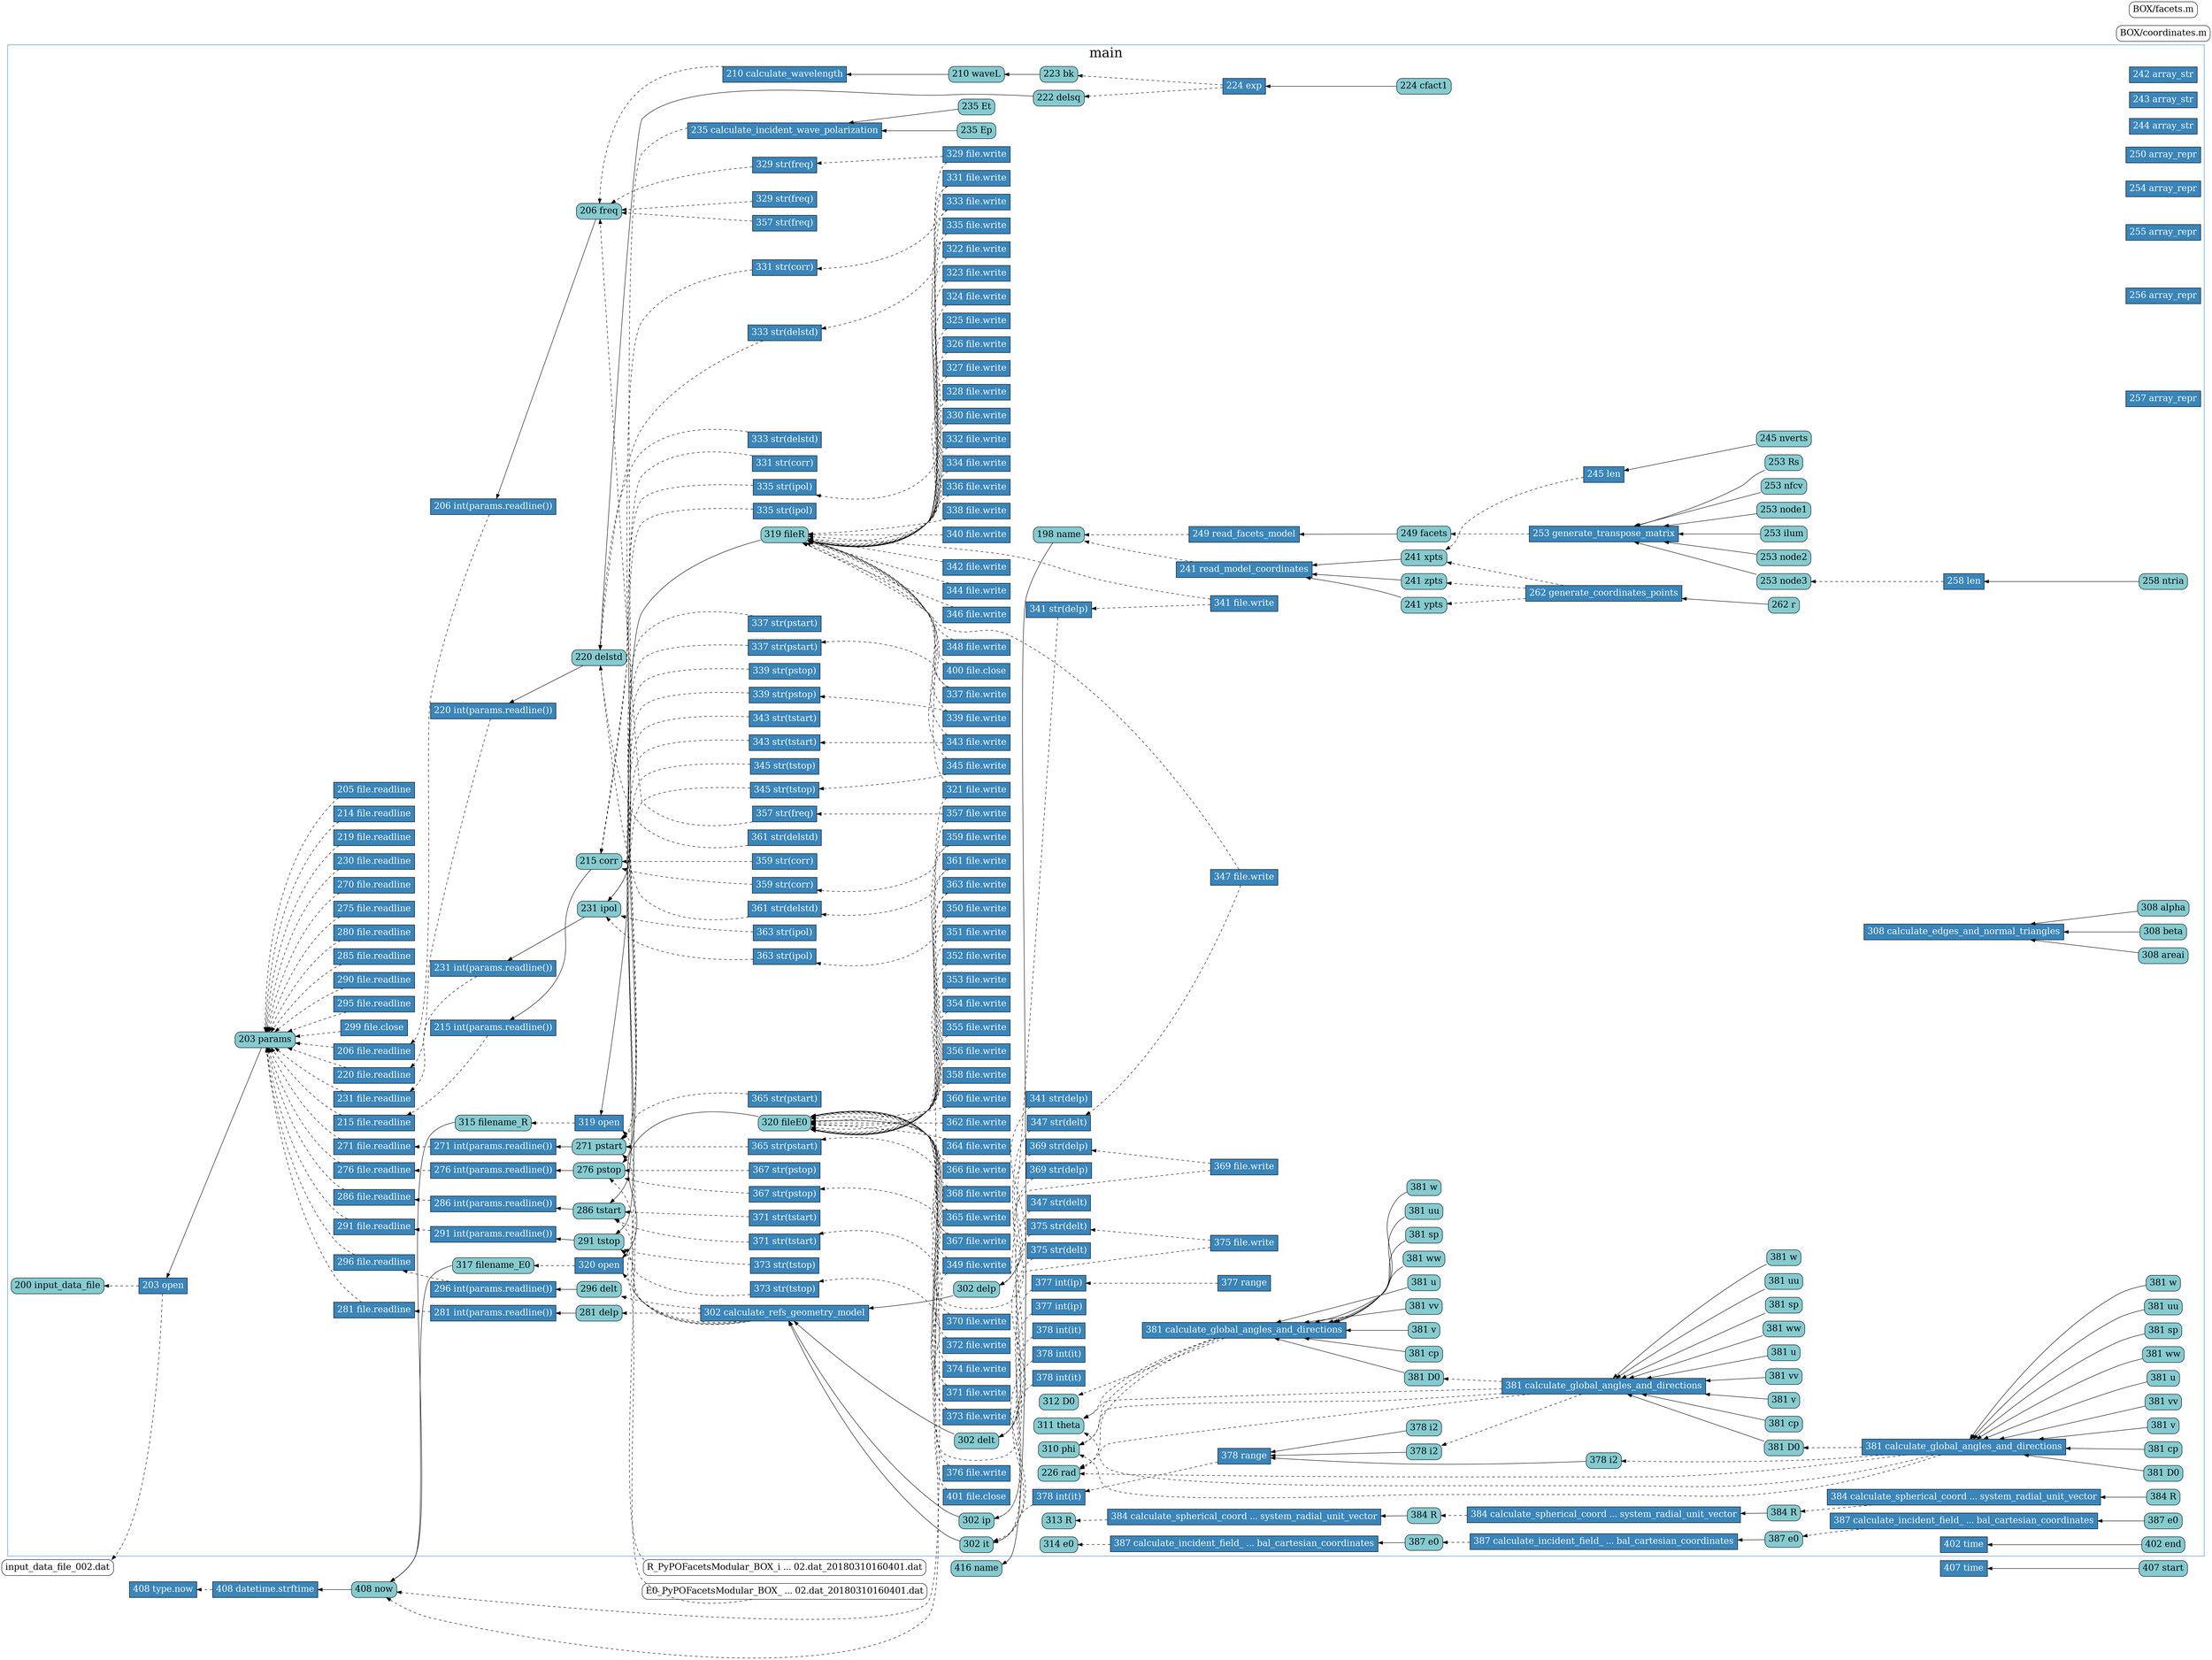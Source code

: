 digraph dependency {
    rankdir=RL;
    node[fontsize=20]
    v_1_39 [label="407 time" fillcolor="#3A85B9" fontcolor="white" shape="box" style="filled"];
    v_1_40 [label="407 start" fillcolor="#85CBD0" fontcolor="black" shape="box" style="rounded,filled"];
    v_1_44 [label="408 type.now" fillcolor="#3A85B9" fontcolor="white" shape="box" style="filled"];
    v_1_47 [label="408 datetime.strftime" fillcolor="#3A85B9" fontcolor="white" shape="box" style="filled"];
    v_1_47 [label="408 datetime.strftime" fillcolor="#3A85B9" fontcolor="white" shape="box" style="filled"];
    v_1_48 [label="408 now" fillcolor="#85CBD0" fontcolor="black" shape="box" style="rounded,filled"];
    subgraph cluster_5  {
        color="#3A85B9";
        fontsize=30;
        label = "main";
        v_5_51 [label="198 name" fillcolor="#85CBD0" fontcolor="black" shape="box" style="rounded,filled"];
        v_5_56 [label="203 open" fillcolor="#3A85B9" fontcolor="white" shape="box" style="filled"];
        v_5_53 [label="200 input_data_file" fillcolor="#85CBD0" fontcolor="black" shape="box" style="rounded,filled"];
        v_5_58 [label="203 params" fillcolor="#85CBD0" fontcolor="black" shape="box" style="rounded,filled"];
        v_5_62 [label="205 file.readline" fillcolor="#3A85B9" fontcolor="white" shape="box" style="filled"];
        v_5_66 [label="206 file.readline" fillcolor="#3A85B9" fontcolor="white" shape="box" style="filled"];
        v_5_68 [label="206 int(params.readline())" fillcolor="#3A85B9" fontcolor="white" shape="box" style="filled"];
        v_5_67 [label="206 freq" fillcolor="#85CBD0" fontcolor="black" shape="box" style="rounded,filled"];
        v_5_76 [label="210 calculate_wavelength" fillcolor="#3A85B9" fontcolor="white" shape="box" style="filled"];
        v_5_77 [label="210 waveL" fillcolor="#85CBD0" fontcolor="black" shape="box" style="rounded,filled"];
        v_5_81 [label="214 file.readline" fillcolor="#3A85B9" fontcolor="white" shape="box" style="filled"];
        v_5_85 [label="215 file.readline" fillcolor="#3A85B9" fontcolor="white" shape="box" style="filled"];
        v_5_87 [label="215 int(params.readline())" fillcolor="#3A85B9" fontcolor="white" shape="box" style="filled"];
        v_5_86 [label="215 corr" fillcolor="#85CBD0" fontcolor="black" shape="box" style="rounded,filled"];
        v_5_93 [label="219 file.readline" fillcolor="#3A85B9" fontcolor="white" shape="box" style="filled"];
        v_5_97 [label="220 file.readline" fillcolor="#3A85B9" fontcolor="white" shape="box" style="filled"];
        v_5_99 [label="220 int(params.readline())" fillcolor="#3A85B9" fontcolor="white" shape="box" style="filled"];
        v_5_98 [label="220 delstd" fillcolor="#85CBD0" fontcolor="black" shape="box" style="rounded,filled"];
        v_5_105 [label="224 exp" fillcolor="#3A85B9" fontcolor="white" shape="box" style="filled"];
        v_5_102 [label="223 bk" fillcolor="#85CBD0" fontcolor="black" shape="box" style="rounded,filled"];
        v_5_101 [label="222 delsq" fillcolor="#85CBD0" fontcolor="black" shape="box" style="rounded,filled"];
        v_5_106 [label="224 cfact1" fillcolor="#85CBD0" fontcolor="black" shape="box" style="rounded,filled"];
        v_5_114 [label="230 file.readline" fillcolor="#3A85B9" fontcolor="white" shape="box" style="filled"];
        v_5_118 [label="231 file.readline" fillcolor="#3A85B9" fontcolor="white" shape="box" style="filled"];
        v_5_120 [label="231 int(params.readline())" fillcolor="#3A85B9" fontcolor="white" shape="box" style="filled"];
        v_5_119 [label="231 ipol" fillcolor="#85CBD0" fontcolor="black" shape="box" style="rounded,filled"];
        v_5_127 [label="235 calculate_incident_wave_polarization" fillcolor="#3A85B9" fontcolor="white" shape="box" style="filled"];
        v_5_128 [label="235 Et" fillcolor="#85CBD0" fontcolor="black" shape="box" style="rounded,filled"];
        v_5_129 [label="235 Ep" fillcolor="#85CBD0" fontcolor="black" shape="box" style="rounded,filled"];
        v_5_151 [label="241 read_model_coordinates" fillcolor="#3A85B9" fontcolor="white" shape="box" style="filled"];
        v_5_152 [label="241 ypts" fillcolor="#85CBD0" fontcolor="black" shape="box" style="rounded,filled"];
        v_5_153 [label="241 xpts" fillcolor="#85CBD0" fontcolor="black" shape="box" style="rounded,filled"];
        v_5_154 [label="241 zpts" fillcolor="#85CBD0" fontcolor="black" shape="box" style="rounded,filled"];
        v_5_157 [label="242 array_str" fillcolor="#3A85B9" fontcolor="white" shape="box" style="filled"];
        v_5_160 [label="243 array_str" fillcolor="#3A85B9" fontcolor="white" shape="box" style="filled"];
        v_5_163 [label="244 array_str" fillcolor="#3A85B9" fontcolor="white" shape="box" style="filled"];
        v_5_167 [label="245 len" fillcolor="#3A85B9" fontcolor="white" shape="box" style="filled"];
        v_5_168 [label="245 nverts" fillcolor="#85CBD0" fontcolor="black" shape="box" style="rounded,filled"];
        v_5_184 [label="249 read_facets_model" fillcolor="#3A85B9" fontcolor="white" shape="box" style="filled"];
        v_5_185 [label="249 facets" fillcolor="#85CBD0" fontcolor="black" shape="box" style="rounded,filled"];
        v_5_188 [label="250 array_repr" fillcolor="#3A85B9" fontcolor="white" shape="box" style="filled"];
        v_5_202 [label="253 generate_transpose_matrix" fillcolor="#3A85B9" fontcolor="white" shape="box" style="filled"];
        v_5_203 [label="253 Rs" fillcolor="#85CBD0" fontcolor="black" shape="box" style="rounded,filled"];
        v_5_204 [label="253 nfcv" fillcolor="#85CBD0" fontcolor="black" shape="box" style="rounded,filled"];
        v_5_205 [label="253 node1" fillcolor="#85CBD0" fontcolor="black" shape="box" style="rounded,filled"];
        v_5_206 [label="253 ilum" fillcolor="#85CBD0" fontcolor="black" shape="box" style="rounded,filled"];
        v_5_207 [label="253 node3" fillcolor="#85CBD0" fontcolor="black" shape="box" style="rounded,filled"];
        v_5_208 [label="253 node2" fillcolor="#85CBD0" fontcolor="black" shape="box" style="rounded,filled"];
        v_5_211 [label="254 array_repr" fillcolor="#3A85B9" fontcolor="white" shape="box" style="filled"];
        v_5_214 [label="255 array_repr" fillcolor="#3A85B9" fontcolor="white" shape="box" style="filled"];
        v_5_217 [label="256 array_repr" fillcolor="#3A85B9" fontcolor="white" shape="box" style="filled"];
        v_5_220 [label="257 array_repr" fillcolor="#3A85B9" fontcolor="white" shape="box" style="filled"];
        v_5_224 [label="258 len" fillcolor="#3A85B9" fontcolor="white" shape="box" style="filled"];
        v_5_225 [label="258 ntria" fillcolor="#85CBD0" fontcolor="black" shape="box" style="rounded,filled"];
        v_5_245 [label="262 generate_coordinates_points" fillcolor="#3A85B9" fontcolor="white" shape="box" style="filled"];
        v_5_246 [label="262 r" fillcolor="#85CBD0" fontcolor="black" shape="box" style="rounded,filled"];
        v_5_250 [label="270 file.readline" fillcolor="#3A85B9" fontcolor="white" shape="box" style="filled"];
        v_5_254 [label="271 file.readline" fillcolor="#3A85B9" fontcolor="white" shape="box" style="filled"];
        v_5_255 [label="271 int(params.readline())" fillcolor="#3A85B9" fontcolor="white" shape="box" style="filled"];
        v_5_257 [label="271 pstart" fillcolor="#85CBD0" fontcolor="black" shape="box" style="rounded,filled"];
        v_5_261 [label="275 file.readline" fillcolor="#3A85B9" fontcolor="white" shape="box" style="filled"];
        v_5_265 [label="276 file.readline" fillcolor="#3A85B9" fontcolor="white" shape="box" style="filled"];
        v_5_266 [label="276 int(params.readline())" fillcolor="#3A85B9" fontcolor="white" shape="box" style="filled"];
        v_5_268 [label="276 pstop" fillcolor="#85CBD0" fontcolor="black" shape="box" style="rounded,filled"];
        v_5_272 [label="280 file.readline" fillcolor="#3A85B9" fontcolor="white" shape="box" style="filled"];
        v_5_276 [label="281 file.readline" fillcolor="#3A85B9" fontcolor="white" shape="box" style="filled"];
        v_5_278 [label="281 int(params.readline())" fillcolor="#3A85B9" fontcolor="white" shape="box" style="filled"];
        v_5_277 [label="281 delp" fillcolor="#85CBD0" fontcolor="black" shape="box" style="rounded,filled"];
        v_5_283 [label="285 file.readline" fillcolor="#3A85B9" fontcolor="white" shape="box" style="filled"];
        v_5_287 [label="286 file.readline" fillcolor="#3A85B9" fontcolor="white" shape="box" style="filled"];
        v_5_288 [label="286 int(params.readline())" fillcolor="#3A85B9" fontcolor="white" shape="box" style="filled"];
        v_5_290 [label="286 tstart" fillcolor="#85CBD0" fontcolor="black" shape="box" style="rounded,filled"];
        v_5_294 [label="290 file.readline" fillcolor="#3A85B9" fontcolor="white" shape="box" style="filled"];
        v_5_298 [label="291 file.readline" fillcolor="#3A85B9" fontcolor="white" shape="box" style="filled"];
        v_5_300 [label="291 int(params.readline())" fillcolor="#3A85B9" fontcolor="white" shape="box" style="filled"];
        v_5_299 [label="291 tstop" fillcolor="#85CBD0" fontcolor="black" shape="box" style="rounded,filled"];
        v_5_305 [label="295 file.readline" fillcolor="#3A85B9" fontcolor="white" shape="box" style="filled"];
        v_5_309 [label="296 file.readline" fillcolor="#3A85B9" fontcolor="white" shape="box" style="filled"];
        v_5_310 [label="296 int(params.readline())" fillcolor="#3A85B9" fontcolor="white" shape="box" style="filled"];
        v_5_312 [label="296 delt" fillcolor="#85CBD0" fontcolor="black" shape="box" style="rounded,filled"];
        v_5_316 [label="299 file.close" fillcolor="#3A85B9" fontcolor="white" shape="box" style="filled"];
        v_5_336 [label="302 calculate_refs_geometry_model" fillcolor="#3A85B9" fontcolor="white" shape="box" style="filled"];
        v_5_108 [label="226 rad" fillcolor="#85CBD0" fontcolor="black" shape="box" style="rounded,filled"];
        v_5_337 [label="302 ip" fillcolor="#85CBD0" fontcolor="black" shape="box" style="rounded,filled"];
        v_5_338 [label="302 it" fillcolor="#85CBD0" fontcolor="black" shape="box" style="rounded,filled"];
        v_5_339 [label="302 delt" fillcolor="#85CBD0" fontcolor="black" shape="box" style="rounded,filled"];
        v_5_340 [label="302 delp" fillcolor="#85CBD0" fontcolor="black" shape="box" style="rounded,filled"];
        v_5_1201 [label="308 calculate_edges_and_normal_triangles" fillcolor="#3A85B9" fontcolor="white" shape="box" style="filled"];
        v_5_1202 [label="308 alpha" fillcolor="#85CBD0" fontcolor="black" shape="box" style="rounded,filled"];
        v_5_1203 [label="308 beta" fillcolor="#85CBD0" fontcolor="black" shape="box" style="rounded,filled"];
        v_5_1204 [label="308 areai" fillcolor="#85CBD0" fontcolor="black" shape="box" style="rounded,filled"];
        v_5_1214 [label="319 open" fillcolor="#3A85B9" fontcolor="white" shape="box" style="filled"];
        v_5_1210 [label="315 filename_R" fillcolor="#85CBD0" fontcolor="black" shape="box" style="rounded,filled"];
        v_5_1215 [label="319 fileR" fillcolor="#85CBD0" fontcolor="black" shape="box" style="rounded,filled"];
        v_5_1218 [label="320 open" fillcolor="#3A85B9" fontcolor="white" shape="box" style="filled"];
        v_5_1211 [label="317 filename_E0" fillcolor="#85CBD0" fontcolor="black" shape="box" style="rounded,filled"];
        v_5_1219 [label="320 fileE0" fillcolor="#85CBD0" fontcolor="black" shape="box" style="rounded,filled"];
        v_5_1223 [label="321 file.write" fillcolor="#3A85B9" fontcolor="white" shape="box" style="filled"];
        v_5_1227 [label="322 file.write" fillcolor="#3A85B9" fontcolor="white" shape="box" style="filled"];
        v_5_1231 [label="323 file.write" fillcolor="#3A85B9" fontcolor="white" shape="box" style="filled"];
        v_5_1235 [label="324 file.write" fillcolor="#3A85B9" fontcolor="white" shape="box" style="filled"];
        v_5_1239 [label="325 file.write" fillcolor="#3A85B9" fontcolor="white" shape="box" style="filled"];
        v_5_1243 [label="326 file.write" fillcolor="#3A85B9" fontcolor="white" shape="box" style="filled"];
        v_5_1247 [label="327 file.write" fillcolor="#3A85B9" fontcolor="white" shape="box" style="filled"];
        v_5_1251 [label="328 file.write" fillcolor="#3A85B9" fontcolor="white" shape="box" style="filled"];
        v_5_1254 [label="329 str(freq)" fillcolor="#3A85B9" fontcolor="white" shape="box" style="filled"];
        v_5_1257 [label="329 file.write" fillcolor="#3A85B9" fontcolor="white" shape="box" style="filled"];
        v_5_1258 [label="329 str(freq)" fillcolor="#3A85B9" fontcolor="white" shape="box" style="filled"];
        v_5_1264 [label="330 file.write" fillcolor="#3A85B9" fontcolor="white" shape="box" style="filled"];
        v_5_1267 [label="331 str(corr)" fillcolor="#3A85B9" fontcolor="white" shape="box" style="filled"];
        v_5_1270 [label="331 file.write" fillcolor="#3A85B9" fontcolor="white" shape="box" style="filled"];
        v_5_1271 [label="331 str(corr)" fillcolor="#3A85B9" fontcolor="white" shape="box" style="filled"];
        v_5_1276 [label="332 file.write" fillcolor="#3A85B9" fontcolor="white" shape="box" style="filled"];
        v_5_1279 [label="333 str(delstd)" fillcolor="#3A85B9" fontcolor="white" shape="box" style="filled"];
        v_5_1282 [label="333 file.write" fillcolor="#3A85B9" fontcolor="white" shape="box" style="filled"];
        v_5_1283 [label="333 str(delstd)" fillcolor="#3A85B9" fontcolor="white" shape="box" style="filled"];
        v_5_1288 [label="334 file.write" fillcolor="#3A85B9" fontcolor="white" shape="box" style="filled"];
        v_5_1291 [label="335 str(ipol)" fillcolor="#3A85B9" fontcolor="white" shape="box" style="filled"];
        v_5_1294 [label="335 file.write" fillcolor="#3A85B9" fontcolor="white" shape="box" style="filled"];
        v_5_1295 [label="335 str(ipol)" fillcolor="#3A85B9" fontcolor="white" shape="box" style="filled"];
        v_5_1300 [label="336 file.write" fillcolor="#3A85B9" fontcolor="white" shape="box" style="filled"];
        v_5_1303 [label="337 str(pstart)" fillcolor="#3A85B9" fontcolor="white" shape="box" style="filled"];
        v_5_1306 [label="337 file.write" fillcolor="#3A85B9" fontcolor="white" shape="box" style="filled"];
        v_5_1307 [label="337 str(pstart)" fillcolor="#3A85B9" fontcolor="white" shape="box" style="filled"];
        v_5_1312 [label="338 file.write" fillcolor="#3A85B9" fontcolor="white" shape="box" style="filled"];
        v_5_1315 [label="339 str(pstop)" fillcolor="#3A85B9" fontcolor="white" shape="box" style="filled"];
        v_5_1318 [label="339 file.write" fillcolor="#3A85B9" fontcolor="white" shape="box" style="filled"];
        v_5_1319 [label="339 str(pstop)" fillcolor="#3A85B9" fontcolor="white" shape="box" style="filled"];
        v_5_1324 [label="340 file.write" fillcolor="#3A85B9" fontcolor="white" shape="box" style="filled"];
        v_5_1327 [label="341 str(delp)" fillcolor="#3A85B9" fontcolor="white" shape="box" style="filled"];
        v_5_1330 [label="341 file.write" fillcolor="#3A85B9" fontcolor="white" shape="box" style="filled"];
        v_5_1331 [label="341 str(delp)" fillcolor="#3A85B9" fontcolor="white" shape="box" style="filled"];
        v_5_1336 [label="342 file.write" fillcolor="#3A85B9" fontcolor="white" shape="box" style="filled"];
        v_5_1339 [label="343 str(tstart)" fillcolor="#3A85B9" fontcolor="white" shape="box" style="filled"];
        v_5_1342 [label="343 file.write" fillcolor="#3A85B9" fontcolor="white" shape="box" style="filled"];
        v_5_1343 [label="343 str(tstart)" fillcolor="#3A85B9" fontcolor="white" shape="box" style="filled"];
        v_5_1348 [label="344 file.write" fillcolor="#3A85B9" fontcolor="white" shape="box" style="filled"];
        v_5_1351 [label="345 str(tstop)" fillcolor="#3A85B9" fontcolor="white" shape="box" style="filled"];
        v_5_1354 [label="345 file.write" fillcolor="#3A85B9" fontcolor="white" shape="box" style="filled"];
        v_5_1355 [label="345 str(tstop)" fillcolor="#3A85B9" fontcolor="white" shape="box" style="filled"];
        v_5_1360 [label="346 file.write" fillcolor="#3A85B9" fontcolor="white" shape="box" style="filled"];
        v_5_1363 [label="347 str(delt)" fillcolor="#3A85B9" fontcolor="white" shape="box" style="filled"];
        v_5_1366 [label="347 file.write" fillcolor="#3A85B9" fontcolor="white" shape="box" style="filled"];
        v_5_1367 [label="347 str(delt)" fillcolor="#3A85B9" fontcolor="white" shape="box" style="filled"];
        v_5_1372 [label="348 file.write" fillcolor="#3A85B9" fontcolor="white" shape="box" style="filled"];
        v_5_1376 [label="349 file.write" fillcolor="#3A85B9" fontcolor="white" shape="box" style="filled"];
        v_5_1380 [label="350 file.write" fillcolor="#3A85B9" fontcolor="white" shape="box" style="filled"];
        v_5_1384 [label="351 file.write" fillcolor="#3A85B9" fontcolor="white" shape="box" style="filled"];
        v_5_1388 [label="352 file.write" fillcolor="#3A85B9" fontcolor="white" shape="box" style="filled"];
        v_5_1392 [label="353 file.write" fillcolor="#3A85B9" fontcolor="white" shape="box" style="filled"];
        v_5_1396 [label="354 file.write" fillcolor="#3A85B9" fontcolor="white" shape="box" style="filled"];
        v_5_1400 [label="355 file.write" fillcolor="#3A85B9" fontcolor="white" shape="box" style="filled"];
        v_5_1404 [label="356 file.write" fillcolor="#3A85B9" fontcolor="white" shape="box" style="filled"];
        v_5_1407 [label="357 str(freq)" fillcolor="#3A85B9" fontcolor="white" shape="box" style="filled"];
        v_5_1410 [label="357 file.write" fillcolor="#3A85B9" fontcolor="white" shape="box" style="filled"];
        v_5_1411 [label="357 str(freq)" fillcolor="#3A85B9" fontcolor="white" shape="box" style="filled"];
        v_5_1416 [label="358 file.write" fillcolor="#3A85B9" fontcolor="white" shape="box" style="filled"];
        v_5_1419 [label="359 str(corr)" fillcolor="#3A85B9" fontcolor="white" shape="box" style="filled"];
        v_5_1422 [label="359 file.write" fillcolor="#3A85B9" fontcolor="white" shape="box" style="filled"];
        v_5_1423 [label="359 str(corr)" fillcolor="#3A85B9" fontcolor="white" shape="box" style="filled"];
        v_5_1428 [label="360 file.write" fillcolor="#3A85B9" fontcolor="white" shape="box" style="filled"];
        v_5_1431 [label="361 str(delstd)" fillcolor="#3A85B9" fontcolor="white" shape="box" style="filled"];
        v_5_1434 [label="361 file.write" fillcolor="#3A85B9" fontcolor="white" shape="box" style="filled"];
        v_5_1435 [label="361 str(delstd)" fillcolor="#3A85B9" fontcolor="white" shape="box" style="filled"];
        v_5_1440 [label="362 file.write" fillcolor="#3A85B9" fontcolor="white" shape="box" style="filled"];
        v_5_1443 [label="363 str(ipol)" fillcolor="#3A85B9" fontcolor="white" shape="box" style="filled"];
        v_5_1446 [label="363 file.write" fillcolor="#3A85B9" fontcolor="white" shape="box" style="filled"];
        v_5_1447 [label="363 str(ipol)" fillcolor="#3A85B9" fontcolor="white" shape="box" style="filled"];
        v_5_1452 [label="364 file.write" fillcolor="#3A85B9" fontcolor="white" shape="box" style="filled"];
        v_5_1455 [label="365 str(pstart)" fillcolor="#3A85B9" fontcolor="white" shape="box" style="filled"];
        v_5_1458 [label="365 file.write" fillcolor="#3A85B9" fontcolor="white" shape="box" style="filled"];
        v_5_1459 [label="365 str(pstart)" fillcolor="#3A85B9" fontcolor="white" shape="box" style="filled"];
        v_5_1464 [label="366 file.write" fillcolor="#3A85B9" fontcolor="white" shape="box" style="filled"];
        v_5_1467 [label="367 str(pstop)" fillcolor="#3A85B9" fontcolor="white" shape="box" style="filled"];
        v_5_1470 [label="367 file.write" fillcolor="#3A85B9" fontcolor="white" shape="box" style="filled"];
        v_5_1471 [label="367 str(pstop)" fillcolor="#3A85B9" fontcolor="white" shape="box" style="filled"];
        v_5_1476 [label="368 file.write" fillcolor="#3A85B9" fontcolor="white" shape="box" style="filled"];
        v_5_1479 [label="369 str(delp)" fillcolor="#3A85B9" fontcolor="white" shape="box" style="filled"];
        v_5_1482 [label="369 file.write" fillcolor="#3A85B9" fontcolor="white" shape="box" style="filled"];
        v_5_1483 [label="369 str(delp)" fillcolor="#3A85B9" fontcolor="white" shape="box" style="filled"];
        v_5_1488 [label="370 file.write" fillcolor="#3A85B9" fontcolor="white" shape="box" style="filled"];
        v_5_1491 [label="371 str(tstart)" fillcolor="#3A85B9" fontcolor="white" shape="box" style="filled"];
        v_5_1494 [label="371 file.write" fillcolor="#3A85B9" fontcolor="white" shape="box" style="filled"];
        v_5_1495 [label="371 str(tstart)" fillcolor="#3A85B9" fontcolor="white" shape="box" style="filled"];
        v_5_1500 [label="372 file.write" fillcolor="#3A85B9" fontcolor="white" shape="box" style="filled"];
        v_5_1503 [label="373 str(tstop)" fillcolor="#3A85B9" fontcolor="white" shape="box" style="filled"];
        v_5_1506 [label="373 file.write" fillcolor="#3A85B9" fontcolor="white" shape="box" style="filled"];
        v_5_1507 [label="373 str(tstop)" fillcolor="#3A85B9" fontcolor="white" shape="box" style="filled"];
        v_5_1512 [label="374 file.write" fillcolor="#3A85B9" fontcolor="white" shape="box" style="filled"];
        v_5_1515 [label="375 str(delt)" fillcolor="#3A85B9" fontcolor="white" shape="box" style="filled"];
        v_5_1518 [label="375 file.write" fillcolor="#3A85B9" fontcolor="white" shape="box" style="filled"];
        v_5_1519 [label="375 str(delt)" fillcolor="#3A85B9" fontcolor="white" shape="box" style="filled"];
        v_5_1524 [label="376 file.write" fillcolor="#3A85B9" fontcolor="white" shape="box" style="filled"];
        v_5_1527 [label="377 int(ip)" fillcolor="#3A85B9" fontcolor="white" shape="box" style="filled"];
        v_5_1529 [label="377 range" fillcolor="#3A85B9" fontcolor="white" shape="box" style="filled"];
        v_5_1530 [label="377 int(ip)" fillcolor="#3A85B9" fontcolor="white" shape="box" style="filled"];
        v_5_1535 [label="378 int(it)" fillcolor="#3A85B9" fontcolor="white" shape="box" style="filled"];
        v_5_1537 [label="378 range" fillcolor="#3A85B9" fontcolor="white" shape="box" style="filled"];
        v_5_1597 [label="378 i2" fillcolor="#85CBD0" fontcolor="black" shape="box" style="rounded,filled"];
        v_5_1754 [label="378 i2" fillcolor="#85CBD0" fontcolor="black" shape="box" style="rounded,filled"];
        v_5_1911 [label="378 i2" fillcolor="#85CBD0" fontcolor="black" shape="box" style="rounded,filled"];
        v_5_1538 [label="378 int(it)" fillcolor="#3A85B9" fontcolor="white" shape="box" style="filled"];
        v_5_1596 [label="381 calculate_global_angles_and_directions" fillcolor="#3A85B9" fontcolor="white" shape="box" style="filled"];
        v_5_1205 [label="310 phi" fillcolor="#85CBD0" fontcolor="black" shape="box" style="rounded,filled"];
        v_5_1206 [label="311 theta" fillcolor="#85CBD0" fontcolor="black" shape="box" style="rounded,filled"];
        v_5_1207 [label="312 D0" fillcolor="#85CBD0" fontcolor="black" shape="box" style="rounded,filled"];
        v_5_1598 [label="381 w" fillcolor="#85CBD0" fontcolor="black" shape="box" style="rounded,filled"];
        v_5_1599 [label="381 uu" fillcolor="#85CBD0" fontcolor="black" shape="box" style="rounded,filled"];
        v_5_1600 [label="381 sp" fillcolor="#85CBD0" fontcolor="black" shape="box" style="rounded,filled"];
        v_5_1601 [label="381 ww" fillcolor="#85CBD0" fontcolor="black" shape="box" style="rounded,filled"];
        v_5_1602 [label="381 u" fillcolor="#85CBD0" fontcolor="black" shape="box" style="rounded,filled"];
        v_5_1603 [label="381 vv" fillcolor="#85CBD0" fontcolor="black" shape="box" style="rounded,filled"];
        v_5_1604 [label="381 v" fillcolor="#85CBD0" fontcolor="black" shape="box" style="rounded,filled"];
        v_5_1605 [label="381 cp" fillcolor="#85CBD0" fontcolor="black" shape="box" style="rounded,filled"];
        v_5_1606 [label="381 D0" fillcolor="#85CBD0" fontcolor="black" shape="box" style="rounded,filled"];
        v_5_1645 [label="384 calculate_spherical_coord ... system_radial_unit_vector" fillcolor="#3A85B9" fontcolor="white" shape="box" style="filled"];
        v_5_1208 [label="313 R" fillcolor="#85CBD0" fontcolor="black" shape="box" style="rounded,filled"];
        v_5_1646 [label="384 R" fillcolor="#85CBD0" fontcolor="black" shape="box" style="rounded,filled"];
        v_5_1689 [label="387 calculate_incident_field_ ... bal_cartesian_coordinates" fillcolor="#3A85B9" fontcolor="white" shape="box" style="filled"];
        v_5_1209 [label="314 e0" fillcolor="#85CBD0" fontcolor="black" shape="box" style="rounded,filled"];
        v_5_1690 [label="387 e0" fillcolor="#85CBD0" fontcolor="black" shape="box" style="rounded,filled"];
        v_5_1695 [label="378 int(it)" fillcolor="#3A85B9" fontcolor="white" shape="box" style="filled"];
        v_5_1753 [label="381 calculate_global_angles_and_directions" fillcolor="#3A85B9" fontcolor="white" shape="box" style="filled"];
        v_5_1755 [label="381 w" fillcolor="#85CBD0" fontcolor="black" shape="box" style="rounded,filled"];
        v_5_1756 [label="381 uu" fillcolor="#85CBD0" fontcolor="black" shape="box" style="rounded,filled"];
        v_5_1757 [label="381 sp" fillcolor="#85CBD0" fontcolor="black" shape="box" style="rounded,filled"];
        v_5_1758 [label="381 ww" fillcolor="#85CBD0" fontcolor="black" shape="box" style="rounded,filled"];
        v_5_1759 [label="381 u" fillcolor="#85CBD0" fontcolor="black" shape="box" style="rounded,filled"];
        v_5_1760 [label="381 vv" fillcolor="#85CBD0" fontcolor="black" shape="box" style="rounded,filled"];
        v_5_1761 [label="381 v" fillcolor="#85CBD0" fontcolor="black" shape="box" style="rounded,filled"];
        v_5_1762 [label="381 cp" fillcolor="#85CBD0" fontcolor="black" shape="box" style="rounded,filled"];
        v_5_1763 [label="381 D0" fillcolor="#85CBD0" fontcolor="black" shape="box" style="rounded,filled"];
        v_5_1802 [label="384 calculate_spherical_coord ... system_radial_unit_vector" fillcolor="#3A85B9" fontcolor="white" shape="box" style="filled"];
        v_5_1803 [label="384 R" fillcolor="#85CBD0" fontcolor="black" shape="box" style="rounded,filled"];
        v_5_1846 [label="387 calculate_incident_field_ ... bal_cartesian_coordinates" fillcolor="#3A85B9" fontcolor="white" shape="box" style="filled"];
        v_5_1847 [label="387 e0" fillcolor="#85CBD0" fontcolor="black" shape="box" style="rounded,filled"];
        v_5_1852 [label="378 int(it)" fillcolor="#3A85B9" fontcolor="white" shape="box" style="filled"];
        v_5_1910 [label="381 calculate_global_angles_and_directions" fillcolor="#3A85B9" fontcolor="white" shape="box" style="filled"];
        v_5_1912 [label="381 w" fillcolor="#85CBD0" fontcolor="black" shape="box" style="rounded,filled"];
        v_5_1913 [label="381 uu" fillcolor="#85CBD0" fontcolor="black" shape="box" style="rounded,filled"];
        v_5_1914 [label="381 sp" fillcolor="#85CBD0" fontcolor="black" shape="box" style="rounded,filled"];
        v_5_1915 [label="381 ww" fillcolor="#85CBD0" fontcolor="black" shape="box" style="rounded,filled"];
        v_5_1916 [label="381 u" fillcolor="#85CBD0" fontcolor="black" shape="box" style="rounded,filled"];
        v_5_1917 [label="381 vv" fillcolor="#85CBD0" fontcolor="black" shape="box" style="rounded,filled"];
        v_5_1918 [label="381 v" fillcolor="#85CBD0" fontcolor="black" shape="box" style="rounded,filled"];
        v_5_1919 [label="381 cp" fillcolor="#85CBD0" fontcolor="black" shape="box" style="rounded,filled"];
        v_5_1920 [label="381 D0" fillcolor="#85CBD0" fontcolor="black" shape="box" style="rounded,filled"];
        v_5_1959 [label="384 calculate_spherical_coord ... system_radial_unit_vector" fillcolor="#3A85B9" fontcolor="white" shape="box" style="filled"];
        v_5_1960 [label="384 R" fillcolor="#85CBD0" fontcolor="black" shape="box" style="rounded,filled"];
        v_5_2003 [label="387 calculate_incident_field_ ... bal_cartesian_coordinates" fillcolor="#3A85B9" fontcolor="white" shape="box" style="filled"];
        v_5_2004 [label="387 e0" fillcolor="#85CBD0" fontcolor="black" shape="box" style="rounded,filled"];
        v_5_2012 [label="400 file.close" fillcolor="#3A85B9" fontcolor="white" shape="box" style="filled"];
        v_5_2016 [label="401 file.close" fillcolor="#3A85B9" fontcolor="white" shape="box" style="filled"];
        v_5_2019 [label="402 time" fillcolor="#3A85B9" fontcolor="white" shape="box" style="filled"];
        v_5_2020 [label="402 end" fillcolor="#85CBD0" fontcolor="black" shape="box" style="rounded,filled"];
    }
    a_1 [label="input_data_file_002.dat" fillcolor="white" fontcolor="black" shape="box" style="rounded,filled"];
    a_2 [label="BOX/coordinates.m" fillcolor="white" fontcolor="black" shape="box" style="rounded,filled"];
    a_4 [label="BOX/facets.m" fillcolor="white" fontcolor="black" shape="box" style="rounded,filled"];
    a_5 [label="R_PyPOFacetsModular_BOX_i ... 02.dat_20180310160401.dat" fillcolor="white" fontcolor="black" shape="box" style="rounded,filled"];
    a_6 [label="E0_PyPOFacetsModular_BOX_ ... 02.dat_20180310160401.dat" fillcolor="white" fontcolor="black" shape="box" style="rounded,filled"];
    v_1_50 [label="416 name" fillcolor="#85CBD0" fontcolor="black" shape="box" style="rounded,filled"];
    v_5_1257 -> v_5_1215 [style="dashed"];
    v_5_288 -> v_5_287 [style="dashed"];
    v_5_1400 -> v_5_1219 [style="dashed"];
    v_5_1910 -> v_5_1754 [style="dashed"];
    v_5_1452 -> v_5_1219 [style="dashed"];
    v_5_1318 -> v_5_1215 [style="dashed"];
    v_5_340 -> v_5_336 [style=""];
    v_5_1518 -> v_5_1515 [style="dashed"];
    v_5_283 -> v_5_58 [style="dashed"];
    v_5_1254 -> v_5_67 [style="dashed"];
    v_5_1915 -> v_5_1910 [style=""];
    v_5_1538 -> v_5_338 [style="dashed"];
    v_5_255 -> v_5_254 [style="dashed"];
    v_5_1519 -> v_5_339 [style="dashed"];
    v_5_1219 -> v_5_1218 [style=""];
    v_5_1434 -> v_5_1431 [style="dashed"];
    v_5_1802 -> v_5_1646 [style="dashed"];
    v_5_1529 -> v_5_1527 [style="dashed"];
    v_5_1488 -> v_5_1219 [style="dashed"];
    v_5_1960 -> v_5_1959 [style=""];
    v_5_1913 -> v_5_1910 [style=""];
    v_5_1303 -> v_5_257 [style="dashed"];
    v_5_1283 -> v_5_98 [style="dashed"];
    v_5_119 -> v_5_120 [style=""];
    v_5_1914 -> v_5_1910 [style=""];
    v_5_1910 -> v_5_1206 [style="dashed"];
    v_5_1282 -> v_5_1279 [style="dashed"];
    v_5_1422 -> v_5_1419 [style="dashed"];
    v_5_1447 -> v_5_119 [style="dashed"];
    v_5_1300 -> v_5_1215 [style="dashed"];
    v_5_1294 -> v_5_1291 [style="dashed"];
    v_5_245 -> v_5_152 [style="dashed"];
    v_5_184 -> v_5_51 [style="dashed"];
    v_5_62 -> v_5_58 [style="dashed"];
    v_5_1916 -> v_5_1910 [style=""];
    v_5_1470 -> v_5_1219 [style="dashed"];
    v_5_1330 -> v_5_1327 [style="dashed"];
    v_5_1270 -> v_5_1215 [style="dashed"];
    v_5_1257 -> v_5_1254 [style="dashed"];
    v_5_1327 -> v_5_340 [style="dashed"];
    v_5_2016 -> v_5_1219 [style="dashed"];
    v_5_1479 -> v_5_340 [style="dashed"];
    v_5_1342 -> v_5_1215 [style="dashed"];
    v_5_1404 -> v_5_1219 [style="dashed"];
    v_5_1367 -> v_5_339 [style="dashed"];
    v_5_336 -> v_5_257 [style="dashed"];
    v_5_298 -> v_5_58 [style="dashed"];
    v_5_1330 -> v_5_1215 [style="dashed"];
    v_5_1366 -> v_5_1215 [style="dashed"];
    v_5_1596 -> v_5_1205 [style="dashed"];
    v_5_1599 -> v_5_1596 [style=""];
    v_5_1251 -> v_5_1215 [style="dashed"];
    v_5_98 -> v_5_99 [style=""];
    v_5_1530 -> v_5_337 [style="dashed"];
    v_5_1458 -> v_5_1455 [style="dashed"];
    v_5_1247 -> v_5_1215 [style="dashed"];
    v_5_81 -> v_5_58 [style="dashed"];
    v_5_1342 -> v_5_1339 [style="dashed"];
    v_5_1376 -> v_5_1219 [style="dashed"];
    v_5_1354 -> v_5_1351 [style="dashed"];
    v_5_1471 -> v_5_268 [style="dashed"];
    v_5_1910 -> v_5_1763 [style="dashed"];
    v_5_1315 -> v_5_268 [style="dashed"];
    v_5_316 -> v_5_58 [style="dashed"];
    v_5_1318 -> v_5_1315 [style="dashed"];
    v_5_1214 -> v_5_1210 [style="dashed"];
    v_5_101 -> v_5_98 [style=""];
    v_5_1597 -> v_5_1537 [style=""];
    v_5_1276 -> v_5_1215 [style="dashed"];
    v_5_294 -> v_5_58 [style="dashed"];
    v_5_1596 -> v_5_1206 [style="dashed"];
    v_5_1600 -> v_5_1596 [style=""];
    v_5_1459 -> v_5_257 [style="dashed"];
    v_5_1434 -> v_5_1219 [style="dashed"];
    v_5_1422 -> v_5_1219 [style="dashed"];
    v_5_1494 -> v_5_1491 [style="dashed"];
    v_5_1295 -> v_5_119 [style="dashed"];
    v_5_86 -> v_5_87 [style=""];
    v_5_1384 -> v_5_1219 [style="dashed"];
    v_5_1753 -> v_5_1205 [style="dashed"];
    v_5_299 -> v_5_300 [style=""];
    v_5_1204 -> v_5_1201 [style=""];
    v_5_287 -> v_5_58 [style="dashed"];
    v_5_1606 -> v_5_1596 [style=""];
    v_5_336 -> v_5_312 [style="dashed"];
    v_5_118 -> v_5_58 [style="dashed"];
    v_5_257 -> v_5_255 [style=""];
    v_5_265 -> v_5_58 [style="dashed"];
    v_5_1279 -> v_5_98 [style="dashed"];
    v_5_300 -> v_5_298 [style="dashed"];
    v_5_1392 -> v_5_1219 [style="dashed"];
    v_5_1360 -> v_5_1215 [style="dashed"];
    v_5_153 -> v_5_151 [style=""];
    v_5_1467 -> v_5_268 [style="dashed"];
    v_5_1363 -> v_5_339 [style="dashed"];
    v_5_1218 -> v_5_1211 [style="dashed"];
    v_5_1918 -> v_5_1910 [style=""];
    v_5_1500 -> v_5_1219 [style="dashed"];
    v_5_1920 -> v_5_1910 [style=""];
    v_5_1264 -> v_5_1215 [style="dashed"];
    v_5_205 -> v_5_202 [style=""];
    v_5_1294 -> v_5_1215 [style="dashed"];
    v_5_1596 -> v_5_108 [style="dashed"];
    v_5_1235 -> v_5_1215 [style="dashed"];
    v_5_336 -> v_5_290 [style="dashed"];
    v_5_77 -> v_5_76 [style=""];
    v_5_1503 -> v_5_299 [style="dashed"];
    v_5_1763 -> v_5_1753 [style=""];
    v_5_1258 -> v_5_67 [style="dashed"];
    v_5_1755 -> v_5_1753 [style=""];
    v_5_1959 -> v_5_1803 [style="dashed"];
    v_1_47 -> v_1_44 [style="dashed"];
    v_5_1760 -> v_5_1753 [style=""];
    v_5_1319 -> v_5_268 [style="dashed"];
    v_5_1231 -> v_5_1215 [style="dashed"];
    v_5_1507 -> v_5_299 [style="dashed"];
    v_5_2004 -> v_5_2003 [style=""];
    v_5_1423 -> v_5_86 [style="dashed"];
    v_5_1223 -> v_5_1215 [style="dashed"];
    v_5_1601 -> v_5_1596 [style=""];
    v_5_1431 -> v_5_98 [style="dashed"];
    v_5_1372 -> v_5_1215 [style="dashed"];
    v_5_1458 -> v_5_1219 [style="dashed"];
    v_5_1271 -> v_5_86 [style="dashed"];
    v_5_1645 -> v_5_1208 [style="dashed"];
    v_5_1846 -> v_5_1690 [style="dashed"];
    v_5_1410 -> v_5_1219 [style="dashed"];
    v_5_1339 -> v_5_290 [style="dashed"];
    v_5_1754 -> v_5_1537 [style=""];
    v_5_1602 -> v_5_1596 [style=""];
    v_5_1312 -> v_5_1215 [style="dashed"];
    v_5_127 -> v_5_119 [style="dashed"];
    v_5_206 -> v_5_202 [style=""];
    v_5_224 -> v_5_207 [style="dashed"];
    v_5_1491 -> v_5_290 [style="dashed"];
    v_5_102 -> v_5_77 [style=""];
    v_5_1419 -> v_5_86 [style="dashed"];
    v_5_250 -> v_5_58 [style="dashed"];
    v_5_97 -> v_5_58 [style="dashed"];
    v_5_1482 -> v_5_1219 [style="dashed"];
    v_5_203 -> v_5_202 [style=""];
    v_5_1376 -> v_1_48 [style="dashed"];
    v_5_1307 -> v_5_257 [style="dashed"];
    v_5_1407 -> v_5_67 [style="dashed"];
    v_5_1506 -> v_5_1219 [style="dashed"];
    v_5_56 -> a_1 [style="dashed"];
    v_5_1464 -> v_5_1219 [style="dashed"];
    v_5_56 -> v_5_53 [style="dashed"];
    v_5_1537 -> v_5_1535 [style="dashed"];
    v_5_1215 -> v_5_1214 [style=""];
    v_5_1306 -> v_5_1303 [style="dashed"];
    v_5_1605 -> v_5_1596 [style=""];
    v_5_2020 -> v_5_2019 [style=""];
    v_5_1759 -> v_5_1753 [style=""];
    v_5_266 -> v_5_265 [style="dashed"];
    a_6 -> v_5_1218 [style="dashed"];
    v_5_1596 -> v_5_1207 [style="dashed"];
    v_5_1366 -> v_5_1363 [style="dashed"];
    v_5_1351 -> v_5_299 [style="dashed"];
    v_5_85 -> v_5_58 [style="dashed"];
    v_5_1476 -> v_5_1219 [style="dashed"];
    v_5_114 -> v_5_58 [style="dashed"];
    v_5_225 -> v_5_224 [style=""];
    v_5_87 -> v_5_85 [style="dashed"];
    v_5_261 -> v_5_58 [style="dashed"];
    v_5_309 -> v_5_58 [style="dashed"];
    v_5_1756 -> v_5_1753 [style=""];
    v_5_1227 -> v_5_1215 [style="dashed"];
    v_5_305 -> v_5_58 [style="dashed"];
    v_5_1239 -> v_5_1215 [style="dashed"];
    v_5_1470 -> v_5_1467 [style="dashed"];
    v_5_336 -> v_5_299 [style="dashed"];
    v_5_204 -> v_5_202 [style=""];
    v_5_51 -> v_1_50 [style=""];
    v_5_99 -> v_5_97 [style="dashed"];
    v_5_58 -> v_5_56 [style=""];
    v_5_120 -> v_5_118 [style="dashed"];
    v_5_128 -> v_5_127 [style=""];
    v_5_1535 -> v_5_338 [style="dashed"];
    v_5_1910 -> v_5_108 [style="dashed"];
    v_5_1446 -> v_5_1219 [style="dashed"];
    v_5_1753 -> v_5_1597 [style="dashed"];
    v_5_1324 -> v_5_1215 [style="dashed"];
    v_5_1396 -> v_5_1219 [style="dashed"];
    v_5_1753 -> v_5_108 [style="dashed"];
    v_5_1270 -> v_5_1267 [style="dashed"];
    v_5_1598 -> v_5_1596 [style=""];
    v_5_1288 -> v_5_1215 [style="dashed"];
    v_5_1604 -> v_5_1596 [style=""];
    v_5_1331 -> v_5_340 [style="dashed"];
    v_5_168 -> v_5_167 [style=""];
    v_5_1210 -> v_1_48 [style=""];
    v_5_1343 -> v_5_290 [style="dashed"];
    v_5_1354 -> v_5_1215 [style="dashed"];
    v_5_185 -> v_5_184 [style=""];
    v_5_276 -> v_5_58 [style="dashed"];
    v_5_1483 -> v_5_340 [style="dashed"];
    a_5 -> v_5_1214 [style="dashed"];
    v_5_105 -> v_5_101 [style="dashed"];
    v_5_1917 -> v_5_1910 [style=""];
    v_5_339 -> v_5_336 [style=""];
    v_5_1380 -> v_5_1219 [style="dashed"];
    v_5_312 -> v_5_310 [style=""];
    v_5_105 -> v_5_102 [style="dashed"];
    v_5_1695 -> v_5_338 [style="dashed"];
    v_5_1495 -> v_5_290 [style="dashed"];
    v_5_1306 -> v_5_1215 [style="dashed"];
    v_5_1223 -> v_1_48 [style="dashed"];
    v_1_48 -> v_1_47 [style=""];
    v_5_1440 -> v_5_1219 [style="dashed"];
    v_5_1912 -> v_5_1910 [style=""];
    v_5_67 -> v_5_68 [style=""];
    v_5_1603 -> v_5_1596 [style=""];
    v_5_1348 -> v_5_1215 [style="dashed"];
    v_1_40 -> v_1_39 [style=""];
    v_5_1919 -> v_5_1910 [style=""];
    v_5_151 -> v_5_51 [style="dashed"];
    v_5_1910 -> v_5_1205 [style="dashed"];
    v_5_310 -> v_5_309 [style="dashed"];
    v_5_207 -> v_5_202 [style=""];
    v_5_202 -> v_5_185 [style="dashed"];
    v_5_1911 -> v_5_1537 [style=""];
    v_5_1646 -> v_5_1645 [style=""];
    v_5_1446 -> v_5_1443 [style="dashed"];
    v_5_1757 -> v_5_1753 [style=""];
    v_5_337 -> v_5_336 [style=""];
    v_5_245 -> v_5_153 [style="dashed"];
    v_5_93 -> v_5_58 [style="dashed"];
    v_5_1267 -> v_5_86 [style="dashed"];
    v_5_277 -> v_5_278 [style=""];
    v_5_2012 -> v_5_1215 [style="dashed"];
    v_5_154 -> v_5_151 [style=""];
    v_5_1753 -> v_5_1606 [style="dashed"];
    v_5_76 -> v_5_67 [style="dashed"];
    v_5_278 -> v_5_276 [style="dashed"];
    v_5_1243 -> v_5_1215 [style="dashed"];
    v_5_167 -> v_5_153 [style="dashed"];
    v_5_1761 -> v_5_1753 [style=""];
    v_5_66 -> v_5_58 [style="dashed"];
    v_5_1416 -> v_5_1219 [style="dashed"];
    v_5_1203 -> v_5_1201 [style=""];
    v_5_254 -> v_5_58 [style="dashed"];
    v_5_1518 -> v_5_1219 [style="dashed"];
    v_5_268 -> v_5_266 [style=""];
    v_5_1282 -> v_5_1215 [style="dashed"];
    v_5_152 -> v_5_151 [style=""];
    v_5_1852 -> v_5_338 [style="dashed"];
    v_5_1202 -> v_5_1201 [style=""];
    v_5_68 -> v_5_66 [style="dashed"];
    v_5_2003 -> v_5_1847 [style="dashed"];
    v_5_1435 -> v_5_98 [style="dashed"];
    v_5_1690 -> v_5_1689 [style=""];
    v_5_129 -> v_5_127 [style=""];
    v_5_1762 -> v_5_1753 [style=""];
    v_5_1291 -> v_5_119 [style="dashed"];
    v_5_208 -> v_5_202 [style=""];
    v_5_1336 -> v_5_1215 [style="dashed"];
    v_5_1482 -> v_5_1479 [style="dashed"];
    v_5_1527 -> v_5_337 [style="dashed"];
    v_5_1443 -> v_5_119 [style="dashed"];
    v_5_1355 -> v_5_299 [style="dashed"];
    v_5_1803 -> v_5_1802 [style=""];
    v_5_1512 -> v_5_1219 [style="dashed"];
    v_5_290 -> v_5_288 [style=""];
    v_5_1758 -> v_5_1753 [style=""];
    v_5_1689 -> v_5_1209 [style="dashed"];
    v_5_1455 -> v_5_257 [style="dashed"];
    v_5_336 -> v_5_268 [style="dashed"];
    v_5_1388 -> v_5_1219 [style="dashed"];
    v_5_1411 -> v_5_67 [style="dashed"];
    v_5_246 -> v_5_245 [style=""];
    v_5_1494 -> v_5_1219 [style="dashed"];
    v_5_1410 -> v_5_1407 [style="dashed"];
    v_5_245 -> v_5_154 [style="dashed"];
    v_5_106 -> v_5_105 [style=""];
    v_5_1847 -> v_5_1846 [style=""];
    v_5_272 -> v_5_58 [style="dashed"];
    v_5_1753 -> v_5_1206 [style="dashed"];
    v_5_1211 -> v_1_48 [style=""];
    v_5_1506 -> v_5_1503 [style="dashed"];
    v_5_336 -> v_5_277 [style="dashed"];
    v_5_1515 -> v_5_339 [style="dashed"];
    v_5_1428 -> v_5_1219 [style="dashed"];
    v_5_1524 -> v_5_1219 [style="dashed"];
    v_5_338 -> v_5_336 [style=""];
}
